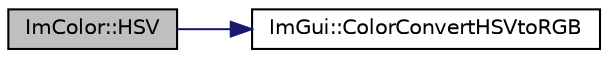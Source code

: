 digraph "ImColor::HSV"
{
 // LATEX_PDF_SIZE
  edge [fontname="Helvetica",fontsize="10",labelfontname="Helvetica",labelfontsize="10"];
  node [fontname="Helvetica",fontsize="10",shape=record];
  rankdir="LR";
  Node1 [label="ImColor::HSV",height=0.2,width=0.4,color="black", fillcolor="grey75", style="filled", fontcolor="black",tooltip=" "];
  Node1 -> Node2 [color="midnightblue",fontsize="10",style="solid"];
  Node2 [label="ImGui::ColorConvertHSVtoRGB",height=0.2,width=0.4,color="black", fillcolor="white", style="filled",URL="$namespace_im_gui.html#a074427678b3e56378b7dcdefa4c8b5c7",tooltip=" "];
}
